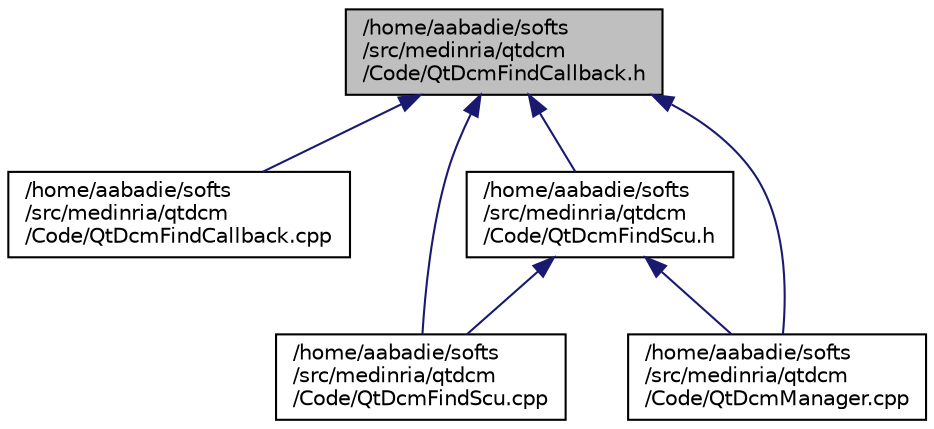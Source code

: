 digraph "/home/aabadie/softs/src/medinria/qtdcm/Code/QtDcmFindCallback.h"
{
  edge [fontname="Helvetica",fontsize="10",labelfontname="Helvetica",labelfontsize="10"];
  node [fontname="Helvetica",fontsize="10",shape=record];
  Node1 [label="/home/aabadie/softs\l/src/medinria/qtdcm\l/Code/QtDcmFindCallback.h",height=0.2,width=0.4,color="black", fillcolor="grey75", style="filled" fontcolor="black"];
  Node1 -> Node2 [dir="back",color="midnightblue",fontsize="10",style="solid",fontname="Helvetica"];
  Node2 [label="/home/aabadie/softs\l/src/medinria/qtdcm\l/Code/QtDcmFindCallback.cpp",height=0.2,width=0.4,color="black", fillcolor="white", style="filled",URL="$QtDcmFindCallback_8cpp.html"];
  Node1 -> Node3 [dir="back",color="midnightblue",fontsize="10",style="solid",fontname="Helvetica"];
  Node3 [label="/home/aabadie/softs\l/src/medinria/qtdcm\l/Code/QtDcmFindScu.cpp",height=0.2,width=0.4,color="black", fillcolor="white", style="filled",URL="$QtDcmFindScu_8cpp.html"];
  Node1 -> Node4 [dir="back",color="midnightblue",fontsize="10",style="solid",fontname="Helvetica"];
  Node4 [label="/home/aabadie/softs\l/src/medinria/qtdcm\l/Code/QtDcmFindScu.h",height=0.2,width=0.4,color="black", fillcolor="white", style="filled",URL="$QtDcmFindScu_8h.html"];
  Node4 -> Node3 [dir="back",color="midnightblue",fontsize="10",style="solid",fontname="Helvetica"];
  Node4 -> Node5 [dir="back",color="midnightblue",fontsize="10",style="solid",fontname="Helvetica"];
  Node5 [label="/home/aabadie/softs\l/src/medinria/qtdcm\l/Code/QtDcmManager.cpp",height=0.2,width=0.4,color="black", fillcolor="white", style="filled",URL="$QtDcmManager_8cpp.html"];
  Node1 -> Node5 [dir="back",color="midnightblue",fontsize="10",style="solid",fontname="Helvetica"];
}
